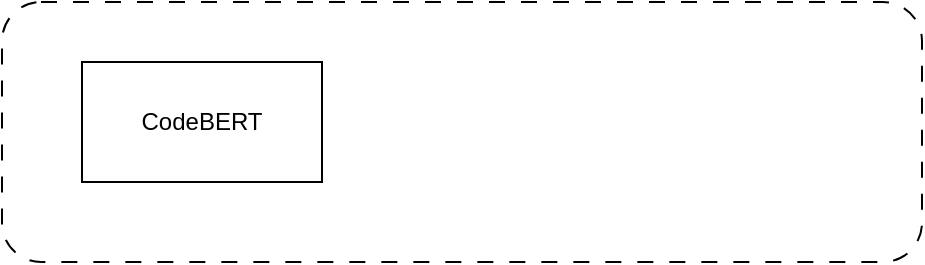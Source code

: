 <mxfile version="21.2.1" type="device">
  <diagram id="20FPQ8uYW3PnHkyBk6Px" name="第 1 页">
    <mxGraphModel dx="1196" dy="743" grid="1" gridSize="10" guides="1" tooltips="1" connect="1" arrows="1" fold="1" page="1" pageScale="1" pageWidth="827" pageHeight="1169" math="0" shadow="0">
      <root>
        <mxCell id="0" />
        <mxCell id="1" parent="0" />
        <mxCell id="YJU89BmppWxkgixd6FOr-1" value="" style="rounded=1;whiteSpace=wrap;html=1;dashed=1;dashPattern=8 8;" parent="1" vertex="1">
          <mxGeometry x="90" y="160" width="460" height="130" as="geometry" />
        </mxCell>
        <mxCell id="7yGNfjj5XseFMZGvfWnS-1" value="CodeBERT" style="rounded=0;whiteSpace=wrap;html=1;" vertex="1" parent="1">
          <mxGeometry x="130" y="190" width="120" height="60" as="geometry" />
        </mxCell>
      </root>
    </mxGraphModel>
  </diagram>
</mxfile>

